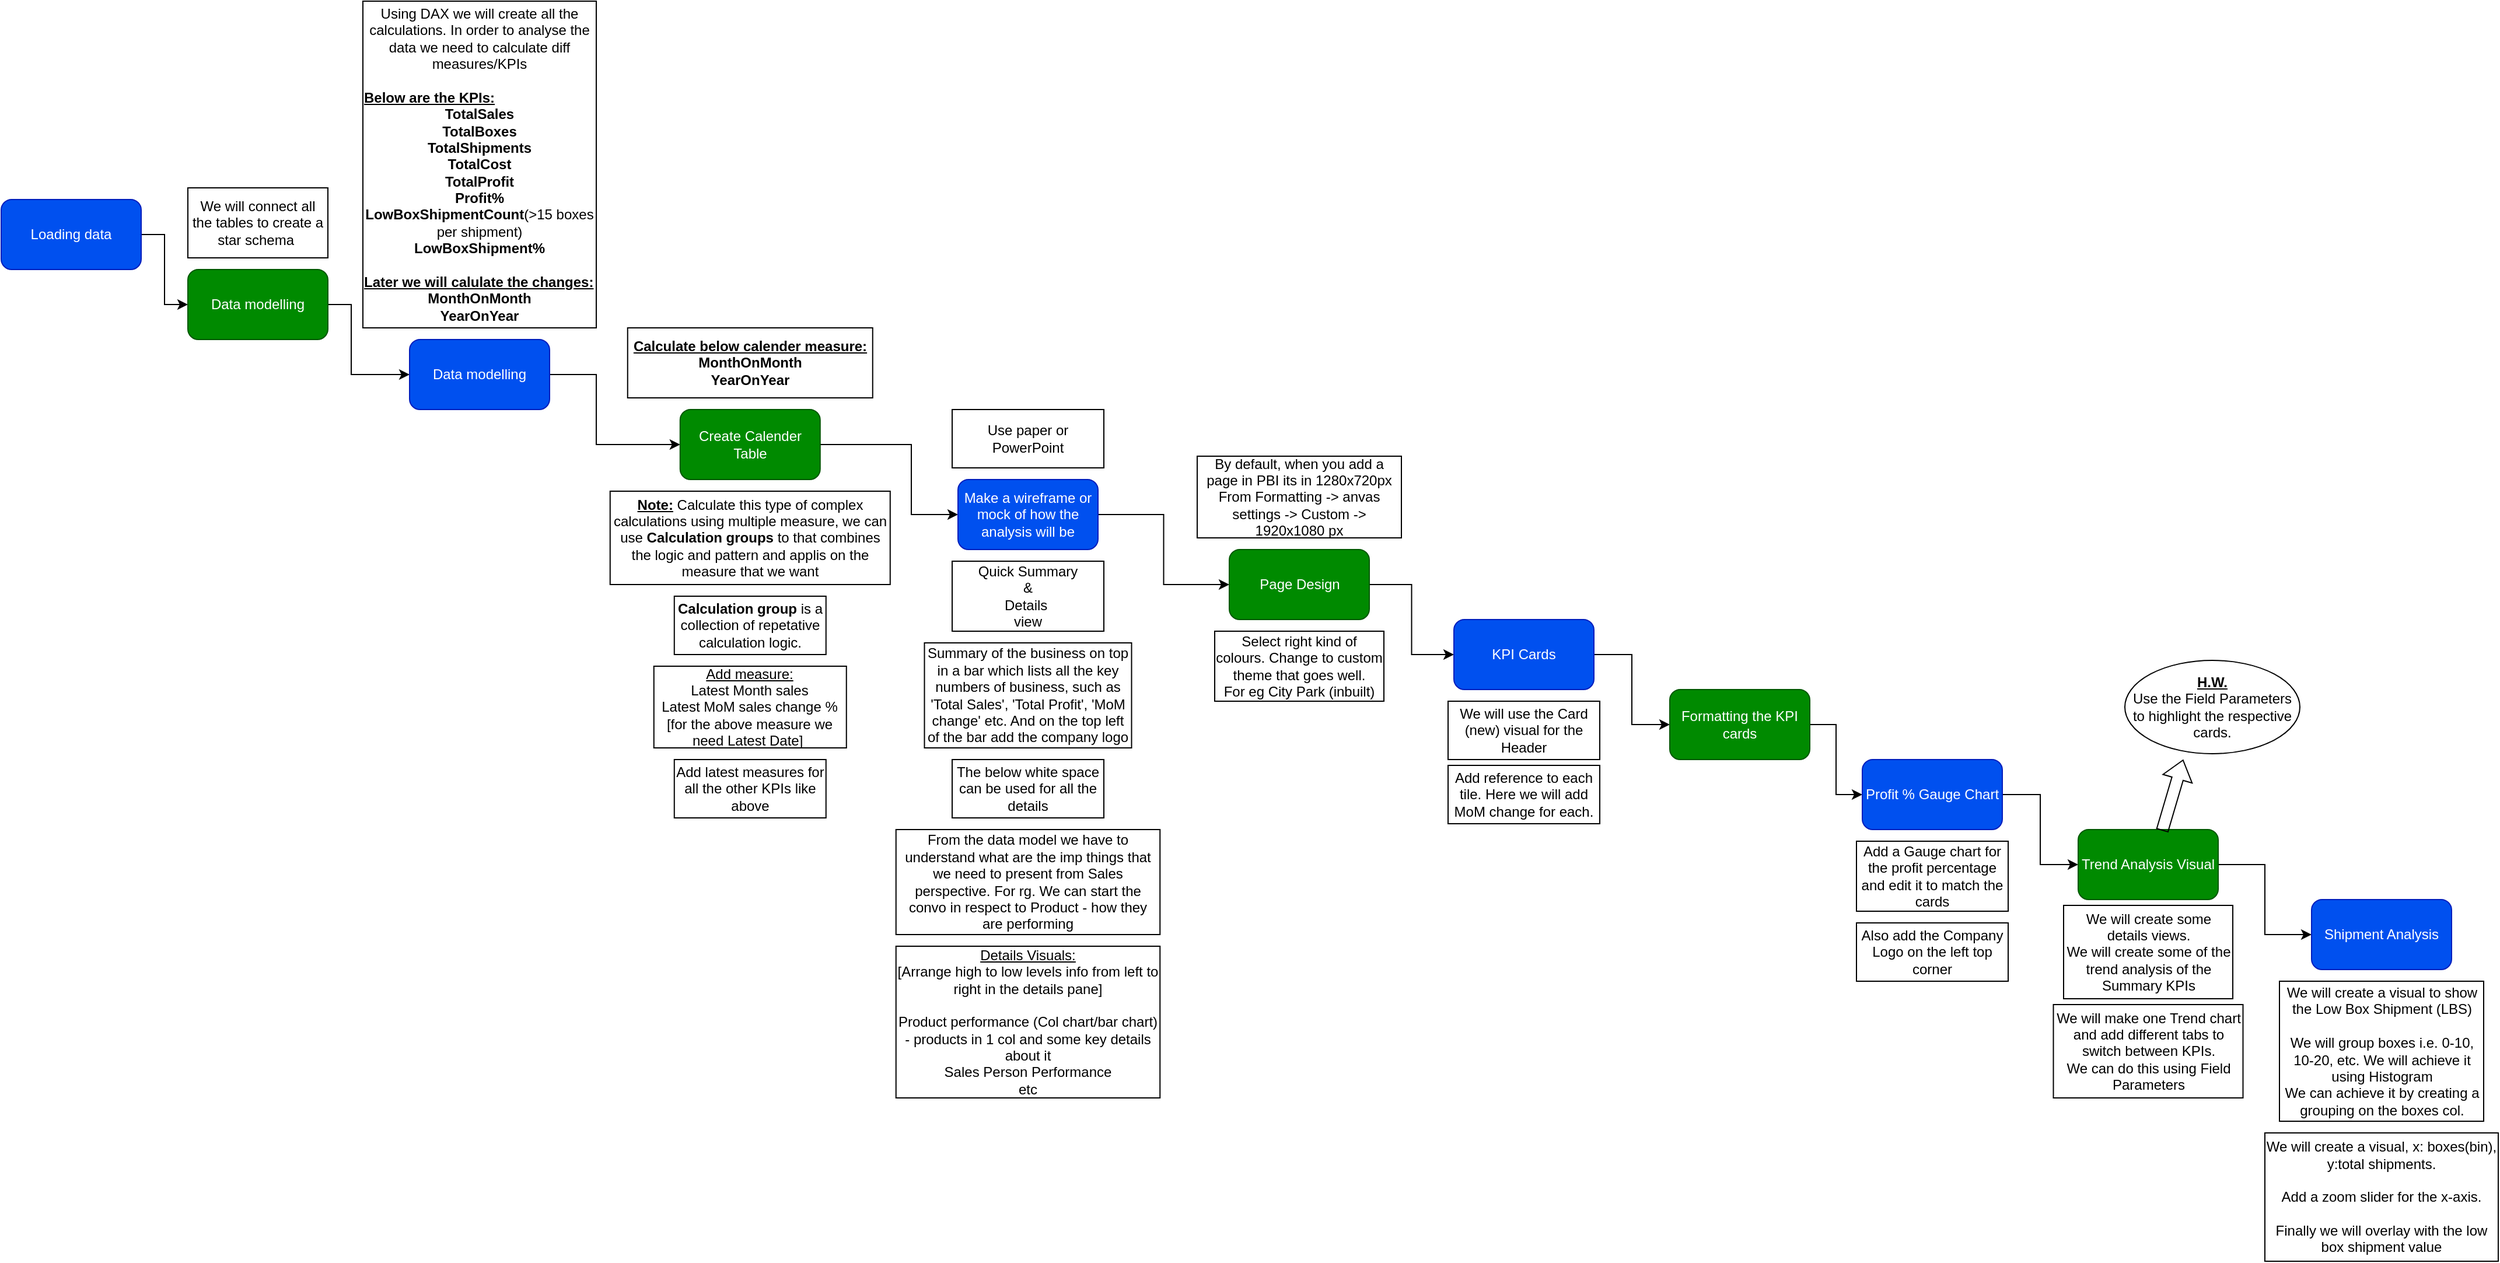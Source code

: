 <mxfile version="28.0.6">
  <diagram name="Page-1" id="4a83SlM5ULC48K0fHreG">
    <mxGraphModel dx="872" dy="1677" grid="1" gridSize="10" guides="1" tooltips="1" connect="1" arrows="1" fold="1" page="1" pageScale="1" pageWidth="850" pageHeight="1100" math="0" shadow="0">
      <root>
        <mxCell id="0" />
        <mxCell id="1" parent="0" />
        <mxCell id="5Kt1-s9WvIvMhqCdxv_F-13" style="edgeStyle=orthogonalEdgeStyle;rounded=0;orthogonalLoop=1;jettySize=auto;html=1;exitX=1;exitY=0.5;exitDx=0;exitDy=0;entryX=0;entryY=0.5;entryDx=0;entryDy=0;" parent="1" source="u6I_Qksfgo5zVSe5Pm4v-1" target="u6I_Qksfgo5zVSe5Pm4v-2" edge="1">
          <mxGeometry relative="1" as="geometry" />
        </mxCell>
        <mxCell id="u6I_Qksfgo5zVSe5Pm4v-1" value="Loading data" style="rounded=1;whiteSpace=wrap;html=1;fillColor=#0050ef;fontColor=#ffffff;strokeColor=#001DBC;" parent="1" vertex="1">
          <mxGeometry x="80" y="80" width="120" height="60" as="geometry" />
        </mxCell>
        <mxCell id="5Kt1-s9WvIvMhqCdxv_F-14" style="edgeStyle=orthogonalEdgeStyle;rounded=0;orthogonalLoop=1;jettySize=auto;html=1;exitX=1;exitY=0.5;exitDx=0;exitDy=0;entryX=0;entryY=0.5;entryDx=0;entryDy=0;" parent="1" source="u6I_Qksfgo5zVSe5Pm4v-2" target="u6I_Qksfgo5zVSe5Pm4v-7" edge="1">
          <mxGeometry relative="1" as="geometry">
            <Array as="points">
              <mxPoint x="380" y="170" />
              <mxPoint x="380" y="230" />
            </Array>
          </mxGeometry>
        </mxCell>
        <mxCell id="u6I_Qksfgo5zVSe5Pm4v-2" value="Data modelling" style="whiteSpace=wrap;html=1;rounded=1;fillColor=#008a00;fontColor=#ffffff;strokeColor=#005700;" parent="1" vertex="1">
          <mxGeometry x="240" y="140" width="120" height="60" as="geometry" />
        </mxCell>
        <mxCell id="5Kt1-s9WvIvMhqCdxv_F-15" style="edgeStyle=orthogonalEdgeStyle;rounded=0;orthogonalLoop=1;jettySize=auto;html=1;exitX=1;exitY=0.5;exitDx=0;exitDy=0;entryX=0;entryY=0.5;entryDx=0;entryDy=0;" parent="1" source="u6I_Qksfgo5zVSe5Pm4v-7" target="u6I_Qksfgo5zVSe5Pm4v-11" edge="1">
          <mxGeometry relative="1" as="geometry">
            <Array as="points">
              <mxPoint x="590" y="230" />
              <mxPoint x="590" y="290" />
            </Array>
          </mxGeometry>
        </mxCell>
        <mxCell id="u6I_Qksfgo5zVSe5Pm4v-7" value="Data modelling" style="whiteSpace=wrap;html=1;rounded=1;fillColor=#0050ef;fontColor=#ffffff;strokeColor=#001DBC;" parent="1" vertex="1">
          <mxGeometry x="430" y="200" width="120" height="60" as="geometry" />
        </mxCell>
        <mxCell id="u6I_Qksfgo5zVSe5Pm4v-8" value="We will connect all the tables to create a star schema&amp;nbsp;" style="rounded=0;whiteSpace=wrap;html=1;" parent="1" vertex="1">
          <mxGeometry x="240" y="70" width="120" height="60" as="geometry" />
        </mxCell>
        <mxCell id="u6I_Qksfgo5zVSe5Pm4v-9" value="Using DAX we will create all the calculations. In order to analyse the data we need to calculate diff measures/KPIs&lt;div&gt;&lt;br&gt;&lt;div style=&quot;text-align: left;&quot;&gt;&lt;span style=&quot;background-color: transparent; color: light-dark(rgb(0, 0, 0), rgb(255, 255, 255));&quot;&gt;&lt;u&gt;&lt;b&gt;Below are the KPIs:&lt;/b&gt;&lt;/u&gt;&lt;/span&gt;&lt;/div&gt;&lt;b&gt;TotalSales&lt;/b&gt;&lt;div&gt;&lt;b&gt;TotalBoxes&lt;/b&gt;&lt;/div&gt;&lt;div&gt;&lt;b&gt;TotalShipments&lt;br&gt;TotalCost&lt;/b&gt;&lt;/div&gt;&lt;div&gt;&lt;b&gt;TotalProfit&lt;/b&gt;&lt;/div&gt;&lt;div&gt;&lt;b&gt;Profit%&lt;/b&gt;&lt;/div&gt;&lt;div&gt;&lt;b&gt;LowBoxShipmentCount&lt;/b&gt;(&amp;gt;15 boxes per shipment)&lt;/div&gt;&lt;div&gt;&lt;b&gt;LowBoxShipment%&lt;/b&gt;&lt;/div&gt;&lt;div&gt;&lt;br&gt;&lt;/div&gt;&lt;div style=&quot;text-align: left;&quot;&gt;&lt;b&gt;&lt;u&gt;Later we will calulate the changes:&lt;/u&gt;&lt;/b&gt;&lt;/div&gt;&lt;div&gt;&lt;b&gt;MonthOnMonth&lt;/b&gt;&lt;/div&gt;&lt;div&gt;&lt;b&gt;YearOnYear&lt;/b&gt;&lt;/div&gt;&lt;/div&gt;" style="rounded=0;whiteSpace=wrap;html=1;" parent="1" vertex="1">
          <mxGeometry x="390" y="-90" width="200" height="280" as="geometry" />
        </mxCell>
        <mxCell id="5Kt1-s9WvIvMhqCdxv_F-12" style="edgeStyle=orthogonalEdgeStyle;rounded=0;orthogonalLoop=1;jettySize=auto;html=1;entryX=0;entryY=0.5;entryDx=0;entryDy=0;" parent="1" source="u6I_Qksfgo5zVSe5Pm4v-11" target="u6I_Qksfgo5zVSe5Pm4v-16" edge="1">
          <mxGeometry relative="1" as="geometry">
            <Array as="points">
              <mxPoint x="860" y="290" />
              <mxPoint x="860" y="350" />
            </Array>
          </mxGeometry>
        </mxCell>
        <mxCell id="u6I_Qksfgo5zVSe5Pm4v-11" value="Create Calender Table" style="whiteSpace=wrap;html=1;rounded=1;fillColor=#008a00;fontColor=#ffffff;strokeColor=#005700;" parent="1" vertex="1">
          <mxGeometry x="661.88" y="260" width="120" height="60" as="geometry" />
        </mxCell>
        <mxCell id="u6I_Qksfgo5zVSe5Pm4v-12" value="&lt;div style=&quot;text-align: left;&quot;&gt;&lt;b&gt;&lt;u&gt;Calculate below calender measure:&lt;/u&gt;&lt;/b&gt;&lt;/div&gt;&lt;div&gt;&lt;b&gt;MonthOnMonth&lt;/b&gt;&lt;/div&gt;&lt;div&gt;&lt;b&gt;YearOnYear&lt;/b&gt;&lt;/div&gt;" style="rounded=0;whiteSpace=wrap;html=1;" parent="1" vertex="1">
          <mxGeometry x="616.88" y="190" width="210" height="60" as="geometry" />
        </mxCell>
        <mxCell id="u6I_Qksfgo5zVSe5Pm4v-14" value="&lt;u&gt;&lt;b&gt;Note:&lt;/b&gt;&lt;/u&gt; Calculate this type of complex calculations using multiple measure, we can use &lt;b&gt;Calculation groups&lt;/b&gt; to that combines the logic and pattern and applis on the measure that we want" style="rounded=0;whiteSpace=wrap;html=1;" parent="1" vertex="1">
          <mxGeometry x="601.88" y="330" width="240" height="80" as="geometry" />
        </mxCell>
        <mxCell id="u6I_Qksfgo5zVSe5Pm4v-15" value="&lt;b&gt;Calculation group&lt;/b&gt; is a collection of repetative calculation logic." style="rounded=0;whiteSpace=wrap;html=1;" parent="1" vertex="1">
          <mxGeometry x="656.88" y="420" width="130" height="50" as="geometry" />
        </mxCell>
        <mxCell id="5Kt1-s9WvIvMhqCdxv_F-10" style="edgeStyle=orthogonalEdgeStyle;rounded=0;orthogonalLoop=1;jettySize=auto;html=1;" parent="1" source="u6I_Qksfgo5zVSe5Pm4v-16" target="u6I_Qksfgo5zVSe5Pm4v-24" edge="1">
          <mxGeometry relative="1" as="geometry" />
        </mxCell>
        <mxCell id="u6I_Qksfgo5zVSe5Pm4v-16" value="Make a wireframe or mock of how the analysis will be" style="whiteSpace=wrap;html=1;fillColor=#0050ef;strokeColor=#001DBC;fontColor=#ffffff;rounded=1;" parent="1" vertex="1">
          <mxGeometry x="900" y="320" width="120" height="60" as="geometry" />
        </mxCell>
        <mxCell id="u6I_Qksfgo5zVSe5Pm4v-18" value="Use paper or PowerPoint" style="rounded=0;whiteSpace=wrap;html=1;" parent="1" vertex="1">
          <mxGeometry x="895" y="260" width="130" height="50" as="geometry" />
        </mxCell>
        <mxCell id="u6I_Qksfgo5zVSe5Pm4v-19" value="Quick Summary&lt;br&gt;&amp;amp;&lt;br&gt;Details&amp;nbsp;&lt;br&gt;view" style="rounded=0;whiteSpace=wrap;html=1;" parent="1" vertex="1">
          <mxGeometry x="895" y="390" width="130" height="60" as="geometry" />
        </mxCell>
        <mxCell id="u6I_Qksfgo5zVSe5Pm4v-20" value="Summary of the business on top in a bar which lists all the key numbers of business, such as &#39;Total Sales&#39;, &#39;Total Profit&#39;, &#39;MoM change&#39; etc. And on the top left of the bar add the company logo" style="rounded=0;whiteSpace=wrap;html=1;" parent="1" vertex="1">
          <mxGeometry x="871.25" y="460" width="177.5" height="90" as="geometry" />
        </mxCell>
        <mxCell id="u6I_Qksfgo5zVSe5Pm4v-21" value="The below white space can be used for all the details" style="rounded=0;whiteSpace=wrap;html=1;" parent="1" vertex="1">
          <mxGeometry x="895" y="560" width="130" height="50" as="geometry" />
        </mxCell>
        <mxCell id="u6I_Qksfgo5zVSe5Pm4v-22" value="From the data model we have to understand what are the imp things that we need to present from Sales perspective. For rg. We can start the convo in respect to Product - how they are performing" style="rounded=0;whiteSpace=wrap;html=1;" parent="1" vertex="1">
          <mxGeometry x="846.87" y="620" width="226.25" height="90" as="geometry" />
        </mxCell>
        <mxCell id="u6I_Qksfgo5zVSe5Pm4v-23" value="&lt;u&gt;Details Visuals:&lt;/u&gt;&lt;br&gt;[Arrange high to low levels info from left to right in the details pane]&lt;br&gt;&lt;br&gt;Product performance (Col chart/bar chart) - products in 1 col and some key details about it&lt;br&gt;Sales Person Performance&lt;br&gt;etc" style="rounded=0;whiteSpace=wrap;html=1;" parent="1" vertex="1">
          <mxGeometry x="846.87" y="720" width="226.25" height="130" as="geometry" />
        </mxCell>
        <mxCell id="u6I_Qksfgo5zVSe5Pm4v-29" style="edgeStyle=orthogonalEdgeStyle;rounded=0;orthogonalLoop=1;jettySize=auto;html=1;entryX=0;entryY=0.5;entryDx=0;entryDy=0;" parent="1" source="u6I_Qksfgo5zVSe5Pm4v-24" target="u6I_Qksfgo5zVSe5Pm4v-28" edge="1">
          <mxGeometry relative="1" as="geometry" />
        </mxCell>
        <mxCell id="u6I_Qksfgo5zVSe5Pm4v-24" value="Page Design" style="whiteSpace=wrap;html=1;rounded=1;fillColor=#008a00;fontColor=#ffffff;strokeColor=#005700;" parent="1" vertex="1">
          <mxGeometry x="1132.5" y="380" width="120" height="60" as="geometry" />
        </mxCell>
        <mxCell id="u6I_Qksfgo5zVSe5Pm4v-26" value="By default, when you add a page in PBI its in 1280x720px&lt;br&gt;From Formatting -&amp;gt; anvas settings -&amp;gt; Custom -&amp;gt; 1920x1080 px" style="rounded=0;whiteSpace=wrap;html=1;" parent="1" vertex="1">
          <mxGeometry x="1105" y="300" width="175" height="70" as="geometry" />
        </mxCell>
        <mxCell id="u6I_Qksfgo5zVSe5Pm4v-27" value="Select right kind of colours. Change to custom theme that goes well.&lt;div&gt;For eg City Park (inbuilt)&lt;/div&gt;" style="rounded=0;whiteSpace=wrap;html=1;" parent="1" vertex="1">
          <mxGeometry x="1120" y="450" width="145" height="60" as="geometry" />
        </mxCell>
        <mxCell id="5Kt1-s9WvIvMhqCdxv_F-2" style="edgeStyle=orthogonalEdgeStyle;rounded=0;orthogonalLoop=1;jettySize=auto;html=1;exitX=1;exitY=0.5;exitDx=0;exitDy=0;entryX=0;entryY=0.5;entryDx=0;entryDy=0;" parent="1" source="u6I_Qksfgo5zVSe5Pm4v-28" target="5Kt1-s9WvIvMhqCdxv_F-1" edge="1">
          <mxGeometry relative="1" as="geometry" />
        </mxCell>
        <mxCell id="u6I_Qksfgo5zVSe5Pm4v-28" value="KPI Cards" style="whiteSpace=wrap;html=1;fillColor=#0050ef;strokeColor=#001DBC;fontColor=#ffffff;rounded=1;" parent="1" vertex="1">
          <mxGeometry x="1325" y="440" width="120" height="60" as="geometry" />
        </mxCell>
        <mxCell id="u6I_Qksfgo5zVSe5Pm4v-30" value="We will use the Card (new) visual for the Header" style="rounded=0;whiteSpace=wrap;html=1;" parent="1" vertex="1">
          <mxGeometry x="1320" y="510" width="130" height="50" as="geometry" />
        </mxCell>
        <mxCell id="u6I_Qksfgo5zVSe5Pm4v-31" value="Add reference to each tile. Here we will add MoM change for each." style="rounded=0;whiteSpace=wrap;html=1;" parent="1" vertex="1">
          <mxGeometry x="1320" y="565" width="130" height="50" as="geometry" />
        </mxCell>
        <mxCell id="u6I_Qksfgo5zVSe5Pm4v-32" value="&lt;u&gt;Add measure:&lt;/u&gt;&lt;br&gt;Latest Month sales&lt;br&gt;Latest MoM sales change %&lt;br&gt;[for the above measure we need Latest Date]&amp;nbsp;" style="rounded=0;whiteSpace=wrap;html=1;" parent="1" vertex="1">
          <mxGeometry x="639.38" y="480" width="165" height="70" as="geometry" />
        </mxCell>
        <mxCell id="u6I_Qksfgo5zVSe5Pm4v-33" value="Add latest measures for all the other KPIs like above" style="rounded=0;whiteSpace=wrap;html=1;" parent="1" vertex="1">
          <mxGeometry x="656.88" y="560" width="130" height="50" as="geometry" />
        </mxCell>
        <mxCell id="5Kt1-s9WvIvMhqCdxv_F-4" style="edgeStyle=orthogonalEdgeStyle;rounded=0;orthogonalLoop=1;jettySize=auto;html=1;exitX=1;exitY=0.5;exitDx=0;exitDy=0;entryX=0;entryY=0.5;entryDx=0;entryDy=0;" parent="1" source="5Kt1-s9WvIvMhqCdxv_F-1" target="5Kt1-s9WvIvMhqCdxv_F-3" edge="1">
          <mxGeometry relative="1" as="geometry" />
        </mxCell>
        <mxCell id="5Kt1-s9WvIvMhqCdxv_F-1" value="Formatting the KPI cards" style="whiteSpace=wrap;html=1;rounded=1;fillColor=#008a00;fontColor=#ffffff;strokeColor=#005700;" parent="1" vertex="1">
          <mxGeometry x="1510" y="500" width="120" height="60" as="geometry" />
        </mxCell>
        <mxCell id="5Kt1-s9WvIvMhqCdxv_F-16" style="edgeStyle=orthogonalEdgeStyle;rounded=0;orthogonalLoop=1;jettySize=auto;html=1;entryX=0;entryY=0.5;entryDx=0;entryDy=0;" parent="1" source="5Kt1-s9WvIvMhqCdxv_F-3" target="5Kt1-s9WvIvMhqCdxv_F-7" edge="1">
          <mxGeometry relative="1" as="geometry" />
        </mxCell>
        <mxCell id="5Kt1-s9WvIvMhqCdxv_F-3" value="Profit % Gauge Chart" style="whiteSpace=wrap;html=1;fillColor=#0050ef;strokeColor=#001DBC;fontColor=#ffffff;rounded=1;" parent="1" vertex="1">
          <mxGeometry x="1675" y="560" width="120" height="60" as="geometry" />
        </mxCell>
        <mxCell id="5Kt1-s9WvIvMhqCdxv_F-5" value="Add a Gauge chart for the profit percentage and edit it to match the cards" style="rounded=0;whiteSpace=wrap;html=1;" parent="1" vertex="1">
          <mxGeometry x="1670" y="630" width="130" height="60" as="geometry" />
        </mxCell>
        <mxCell id="5Kt1-s9WvIvMhqCdxv_F-6" value="Also add the Company Logo on the left top corner" style="rounded=0;whiteSpace=wrap;html=1;" parent="1" vertex="1">
          <mxGeometry x="1670" y="700" width="130" height="50" as="geometry" />
        </mxCell>
        <mxCell id="Xe7zccEJF0COX_zSJT_g-2" style="edgeStyle=orthogonalEdgeStyle;rounded=0;orthogonalLoop=1;jettySize=auto;html=1;entryX=0;entryY=0.5;entryDx=0;entryDy=0;" edge="1" parent="1" source="5Kt1-s9WvIvMhqCdxv_F-7" target="Xe7zccEJF0COX_zSJT_g-1">
          <mxGeometry relative="1" as="geometry" />
        </mxCell>
        <mxCell id="5Kt1-s9WvIvMhqCdxv_F-7" value="Trend Analysis Visual" style="whiteSpace=wrap;html=1;rounded=1;fillColor=#008a00;fontColor=#ffffff;strokeColor=#005700;" parent="1" vertex="1">
          <mxGeometry x="1860" y="620" width="120" height="60" as="geometry" />
        </mxCell>
        <mxCell id="5Kt1-s9WvIvMhqCdxv_F-17" value="We will create some details views.&lt;br&gt;We will create some of the trend analysis of the Summary KPIs" style="rounded=0;whiteSpace=wrap;html=1;" parent="1" vertex="1">
          <mxGeometry x="1847.5" y="685" width="145" height="80" as="geometry" />
        </mxCell>
        <mxCell id="5Kt1-s9WvIvMhqCdxv_F-18" value="We will make one Trend chart and add different tabs to switch between KPIs.&lt;br&gt;We can do this using Field Parameters" style="rounded=0;whiteSpace=wrap;html=1;" parent="1" vertex="1">
          <mxGeometry x="1838.75" y="770" width="162.5" height="80" as="geometry" />
        </mxCell>
        <mxCell id="Xe7zccEJF0COX_zSJT_g-1" value="Shipment Analysis" style="whiteSpace=wrap;html=1;fillColor=#0050ef;strokeColor=#001DBC;fontColor=#ffffff;rounded=1;" vertex="1" parent="1">
          <mxGeometry x="2060" y="680" width="120" height="60" as="geometry" />
        </mxCell>
        <mxCell id="Xe7zccEJF0COX_zSJT_g-3" value="&lt;u style=&quot;font-weight: bold;&quot;&gt;H.W.&lt;/u&gt;&lt;br&gt;Use the Field Parameters to highlight the respective cards." style="ellipse;whiteSpace=wrap;html=1;" vertex="1" parent="1">
          <mxGeometry x="1900" y="475" width="150" height="80" as="geometry" />
        </mxCell>
        <mxCell id="Xe7zccEJF0COX_zSJT_g-4" value="" style="shape=flexArrow;endArrow=classic;html=1;rounded=0;endWidth=15;endSize=5.21;exitX=0.6;exitY=0.017;exitDx=0;exitDy=0;exitPerimeter=0;" edge="1" parent="1" source="5Kt1-s9WvIvMhqCdxv_F-7">
          <mxGeometry width="50" height="50" relative="1" as="geometry">
            <mxPoint x="1942.5" y="630" as="sourcePoint" />
            <mxPoint x="1950" y="560" as="targetPoint" />
          </mxGeometry>
        </mxCell>
        <mxCell id="Xe7zccEJF0COX_zSJT_g-5" value="We will create a visual to show the Low Box Shipment (LBS)&lt;br&gt;&lt;br&gt;We will group boxes i.e. 0-10, 10-20, etc. We will achieve it using Histogram&lt;br&gt;We can achieve it by creating a grouping on the boxes col." style="rounded=0;whiteSpace=wrap;html=1;" vertex="1" parent="1">
          <mxGeometry x="2032.5" y="750" width="175" height="120" as="geometry" />
        </mxCell>
        <mxCell id="Xe7zccEJF0COX_zSJT_g-6" value="We will create a visual, x: boxes(bin), y:total shipments.&lt;br&gt;&lt;br&gt;Add a zoom slider for the x-axis.&lt;br&gt;&lt;br&gt;Finally we will overlay with the low box shipment value" style="rounded=0;whiteSpace=wrap;html=1;" vertex="1" parent="1">
          <mxGeometry x="2020" y="880" width="200" height="110" as="geometry" />
        </mxCell>
      </root>
    </mxGraphModel>
  </diagram>
</mxfile>
